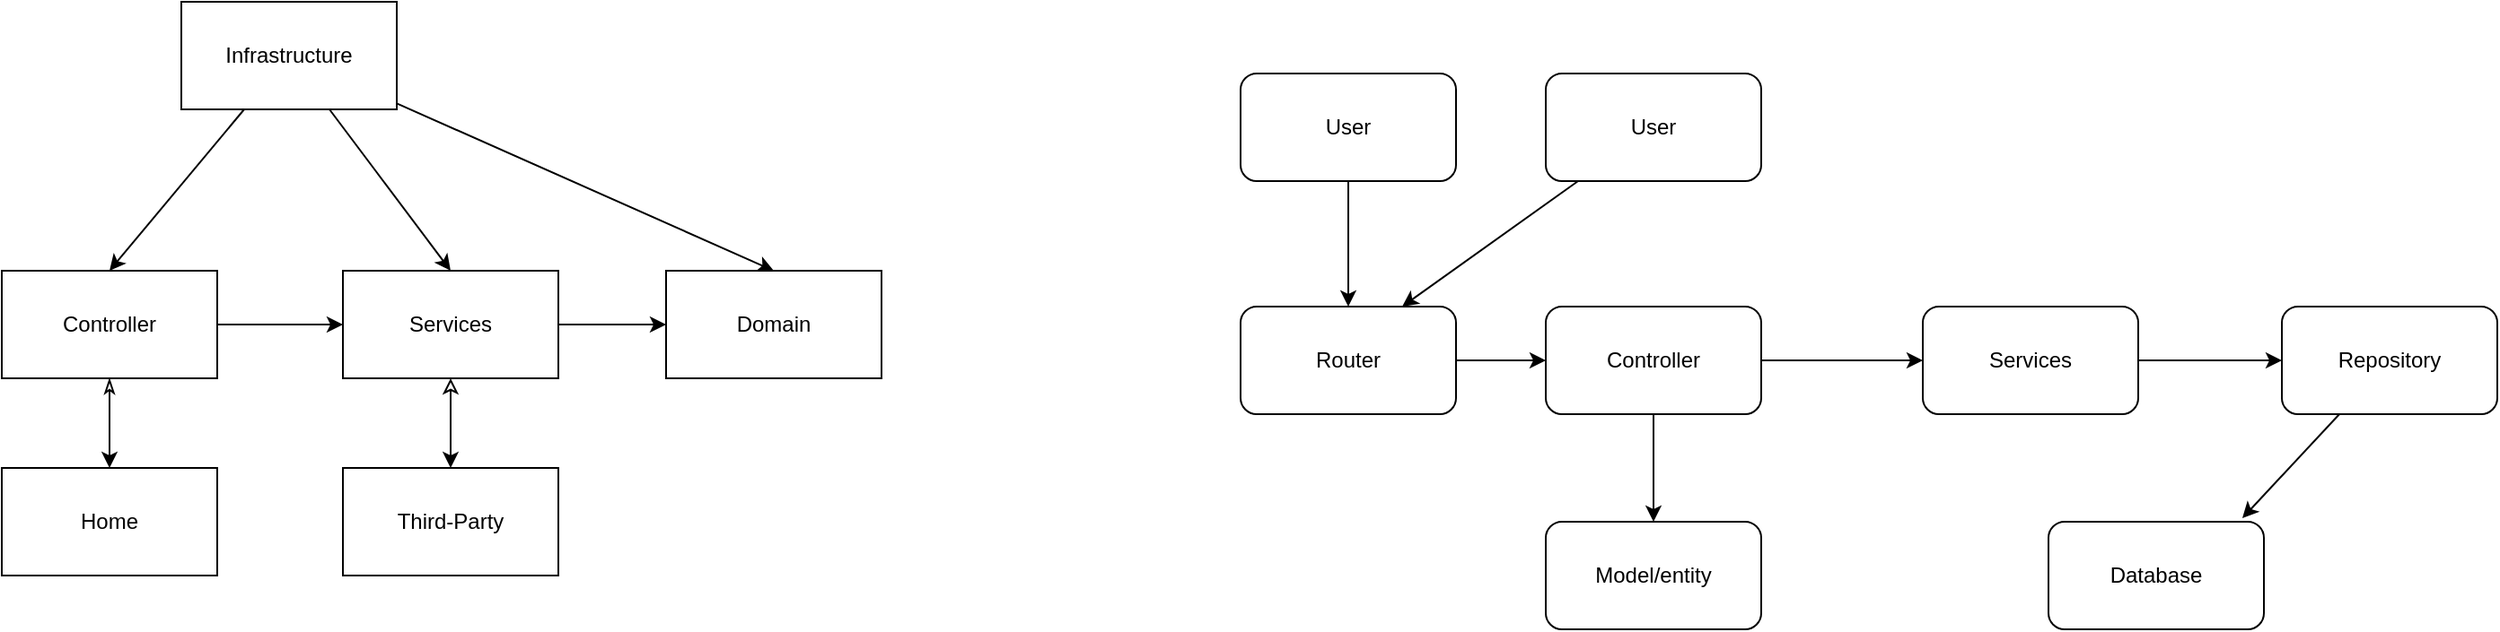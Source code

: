 <mxfile>
    <diagram id="NElLZ3OfmaAMa8iqCO7f" name="Page-1">
        <mxGraphModel dx="1130" dy="443" grid="1" gridSize="10" guides="1" tooltips="1" connect="1" arrows="1" fold="1" page="1" pageScale="1" pageWidth="850" pageHeight="1100" math="0" shadow="0">
            <root>
                <mxCell id="0"/>
                <mxCell id="1" parent="0"/>
                <mxCell id="8" style="edgeStyle=none;html=1;entryX=0.5;entryY=0;entryDx=0;entryDy=0;" parent="1" source="2" target="3" edge="1">
                    <mxGeometry relative="1" as="geometry"/>
                </mxCell>
                <mxCell id="9" style="edgeStyle=none;html=1;entryX=0.5;entryY=0;entryDx=0;entryDy=0;" parent="1" source="2" target="4" edge="1">
                    <mxGeometry relative="1" as="geometry"/>
                </mxCell>
                <mxCell id="10" style="edgeStyle=none;html=1;entryX=0.5;entryY=0;entryDx=0;entryDy=0;" parent="1" source="2" target="5" edge="1">
                    <mxGeometry relative="1" as="geometry"/>
                </mxCell>
                <mxCell id="2" value="Infrastructure" style="rounded=0;whiteSpace=wrap;html=1;" parent="1" vertex="1">
                    <mxGeometry x="160" y="70" width="120" height="60" as="geometry"/>
                </mxCell>
                <mxCell id="6" style="edgeStyle=none;html=1;entryX=0;entryY=0.5;entryDx=0;entryDy=0;" parent="1" source="3" target="4" edge="1">
                    <mxGeometry relative="1" as="geometry"/>
                </mxCell>
                <mxCell id="14" style="edgeStyle=none;html=1;entryX=0.5;entryY=0;entryDx=0;entryDy=0;startArrow=classicThin;startFill=0;" parent="1" source="3" target="11" edge="1">
                    <mxGeometry relative="1" as="geometry"/>
                </mxCell>
                <mxCell id="3" value="Controller" style="rounded=0;whiteSpace=wrap;html=1;" parent="1" vertex="1">
                    <mxGeometry x="60" y="220" width="120" height="60" as="geometry"/>
                </mxCell>
                <mxCell id="7" style="edgeStyle=none;html=1;" parent="1" source="4" target="5" edge="1">
                    <mxGeometry relative="1" as="geometry"/>
                </mxCell>
                <mxCell id="13" style="edgeStyle=none;html=1;entryX=0.5;entryY=0;entryDx=0;entryDy=0;startArrow=classic;startFill=0;" parent="1" source="4" target="12" edge="1">
                    <mxGeometry relative="1" as="geometry"/>
                </mxCell>
                <mxCell id="4" value="Services" style="rounded=0;whiteSpace=wrap;html=1;" parent="1" vertex="1">
                    <mxGeometry x="250" y="220" width="120" height="60" as="geometry"/>
                </mxCell>
                <mxCell id="5" value="Domain" style="rounded=0;whiteSpace=wrap;html=1;" parent="1" vertex="1">
                    <mxGeometry x="430" y="220" width="120" height="60" as="geometry"/>
                </mxCell>
                <mxCell id="11" value="Home" style="rounded=0;whiteSpace=wrap;html=1;" parent="1" vertex="1">
                    <mxGeometry x="60" y="330" width="120" height="60" as="geometry"/>
                </mxCell>
                <mxCell id="12" value="Third-Party" style="rounded=0;whiteSpace=wrap;html=1;" parent="1" vertex="1">
                    <mxGeometry x="250" y="330" width="120" height="60" as="geometry"/>
                </mxCell>
                <mxCell id="22" style="edgeStyle=none;html=1;entryX=0.5;entryY=0;entryDx=0;entryDy=0;" edge="1" parent="1" source="15" target="16">
                    <mxGeometry relative="1" as="geometry"/>
                </mxCell>
                <mxCell id="15" value="User" style="rounded=1;whiteSpace=wrap;html=1;" vertex="1" parent="1">
                    <mxGeometry x="750" y="110" width="120" height="60" as="geometry"/>
                </mxCell>
                <mxCell id="25" style="edgeStyle=none;html=1;" edge="1" parent="1" source="16" target="17">
                    <mxGeometry relative="1" as="geometry"/>
                </mxCell>
                <mxCell id="16" value="Router" style="rounded=1;whiteSpace=wrap;html=1;" vertex="1" parent="1">
                    <mxGeometry x="750" y="240" width="120" height="60" as="geometry"/>
                </mxCell>
                <mxCell id="26" style="edgeStyle=none;html=1;" edge="1" parent="1" source="17" target="18">
                    <mxGeometry relative="1" as="geometry"/>
                </mxCell>
                <mxCell id="29" style="edgeStyle=none;html=1;entryX=0.5;entryY=0;entryDx=0;entryDy=0;" edge="1" parent="1" source="17" target="20">
                    <mxGeometry relative="1" as="geometry"/>
                </mxCell>
                <mxCell id="17" value="Controller" style="rounded=1;whiteSpace=wrap;html=1;" vertex="1" parent="1">
                    <mxGeometry x="920" y="240" width="120" height="60" as="geometry"/>
                </mxCell>
                <mxCell id="27" style="edgeStyle=none;html=1;entryX=0;entryY=0.5;entryDx=0;entryDy=0;" edge="1" parent="1" source="18" target="19">
                    <mxGeometry relative="1" as="geometry"/>
                </mxCell>
                <mxCell id="18" value="Services" style="rounded=1;whiteSpace=wrap;html=1;" vertex="1" parent="1">
                    <mxGeometry x="1130" y="240" width="120" height="60" as="geometry"/>
                </mxCell>
                <mxCell id="19" value="Repository" style="rounded=1;whiteSpace=wrap;html=1;" vertex="1" parent="1">
                    <mxGeometry x="1330" y="240" width="120" height="60" as="geometry"/>
                </mxCell>
                <mxCell id="20" value="Model/entity" style="rounded=1;whiteSpace=wrap;html=1;" vertex="1" parent="1">
                    <mxGeometry x="920" y="360" width="120" height="60" as="geometry"/>
                </mxCell>
                <mxCell id="21" value="Database" style="rounded=1;whiteSpace=wrap;html=1;" vertex="1" parent="1">
                    <mxGeometry x="1200" y="360" width="120" height="60" as="geometry"/>
                </mxCell>
                <mxCell id="24" style="edgeStyle=none;html=1;entryX=0.75;entryY=0;entryDx=0;entryDy=0;" edge="1" parent="1" source="23" target="16">
                    <mxGeometry relative="1" as="geometry"/>
                </mxCell>
                <mxCell id="23" value="User" style="rounded=1;whiteSpace=wrap;html=1;" vertex="1" parent="1">
                    <mxGeometry x="920" y="110" width="120" height="60" as="geometry"/>
                </mxCell>
                <mxCell id="28" style="edgeStyle=none;html=1;entryX=0.9;entryY=-0.033;entryDx=0;entryDy=0;entryPerimeter=0;" edge="1" parent="1" source="19" target="21">
                    <mxGeometry relative="1" as="geometry"/>
                </mxCell>
            </root>
        </mxGraphModel>
    </diagram>
</mxfile>